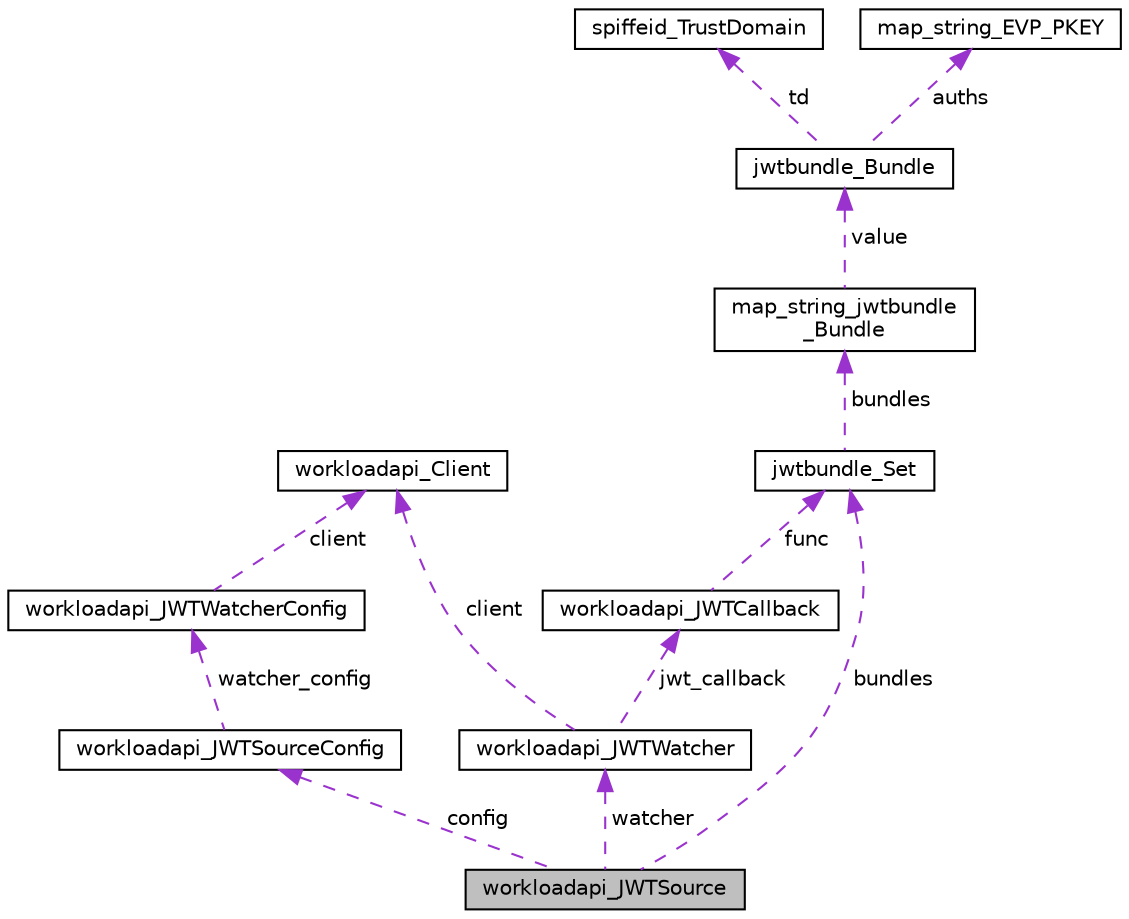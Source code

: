 digraph "workloadapi_JWTSource"
{
  edge [fontname="Helvetica",fontsize="10",labelfontname="Helvetica",labelfontsize="10"];
  node [fontname="Helvetica",fontsize="10",shape=record];
  Node1 [label="workloadapi_JWTSource",height=0.2,width=0.4,color="black", fillcolor="grey75", style="filled", fontcolor="black"];
  Node2 -> Node1 [dir="back",color="darkorchid3",fontsize="10",style="dashed",label=" config" ,fontname="Helvetica"];
  Node2 [label="workloadapi_JWTSourceConfig",height=0.2,width=0.4,color="black", fillcolor="white", style="filled",URL="$structworkloadapi__JWTSourceConfig.html"];
  Node3 -> Node2 [dir="back",color="darkorchid3",fontsize="10",style="dashed",label=" watcher_config" ,fontname="Helvetica"];
  Node3 [label="workloadapi_JWTWatcherConfig",height=0.2,width=0.4,color="black", fillcolor="white", style="filled",URL="$structworkloadapi__JWTWatcherConfig.html"];
  Node4 -> Node3 [dir="back",color="darkorchid3",fontsize="10",style="dashed",label=" client" ,fontname="Helvetica"];
  Node4 [label="workloadapi_Client",height=0.2,width=0.4,color="black", fillcolor="white", style="filled",URL="$structworkloadapi__Client.html"];
  Node5 -> Node1 [dir="back",color="darkorchid3",fontsize="10",style="dashed",label=" watcher" ,fontname="Helvetica"];
  Node5 [label="workloadapi_JWTWatcher",height=0.2,width=0.4,color="black", fillcolor="white", style="filled",URL="$structworkloadapi__JWTWatcher.html"];
  Node6 -> Node5 [dir="back",color="darkorchid3",fontsize="10",style="dashed",label=" jwt_callback" ,fontname="Helvetica"];
  Node6 [label="workloadapi_JWTCallback",height=0.2,width=0.4,color="black", fillcolor="white", style="filled",URL="$structworkloadapi__JWTCallback.html"];
  Node7 -> Node6 [dir="back",color="darkorchid3",fontsize="10",style="dashed",label=" func" ,fontname="Helvetica"];
  Node7 [label="jwtbundle_Set",height=0.2,width=0.4,color="black", fillcolor="white", style="filled",URL="$structjwtbundle__Set.html"];
  Node8 -> Node7 [dir="back",color="darkorchid3",fontsize="10",style="dashed",label=" bundles" ,fontname="Helvetica"];
  Node8 [label="map_string_jwtbundle\l_Bundle",height=0.2,width=0.4,color="black", fillcolor="white", style="filled",URL="$structmap__string__jwtbundle__Bundle.html"];
  Node9 -> Node8 [dir="back",color="darkorchid3",fontsize="10",style="dashed",label=" value" ,fontname="Helvetica"];
  Node9 [label="jwtbundle_Bundle",height=0.2,width=0.4,color="black", fillcolor="white", style="filled",URL="$structjwtbundle__Bundle.html"];
  Node10 -> Node9 [dir="back",color="darkorchid3",fontsize="10",style="dashed",label=" td" ,fontname="Helvetica"];
  Node10 [label="spiffeid_TrustDomain",height=0.2,width=0.4,color="black", fillcolor="white", style="filled",URL="$structspiffeid__TrustDomain.html"];
  Node11 -> Node9 [dir="back",color="darkorchid3",fontsize="10",style="dashed",label=" auths" ,fontname="Helvetica"];
  Node11 [label="map_string_EVP_PKEY",height=0.2,width=0.4,color="black", fillcolor="white", style="filled",URL="$structmap__string__EVP__PKEY.html"];
  Node4 -> Node5 [dir="back",color="darkorchid3",fontsize="10",style="dashed",label=" client" ,fontname="Helvetica"];
  Node7 -> Node1 [dir="back",color="darkorchid3",fontsize="10",style="dashed",label=" bundles" ,fontname="Helvetica"];
}
